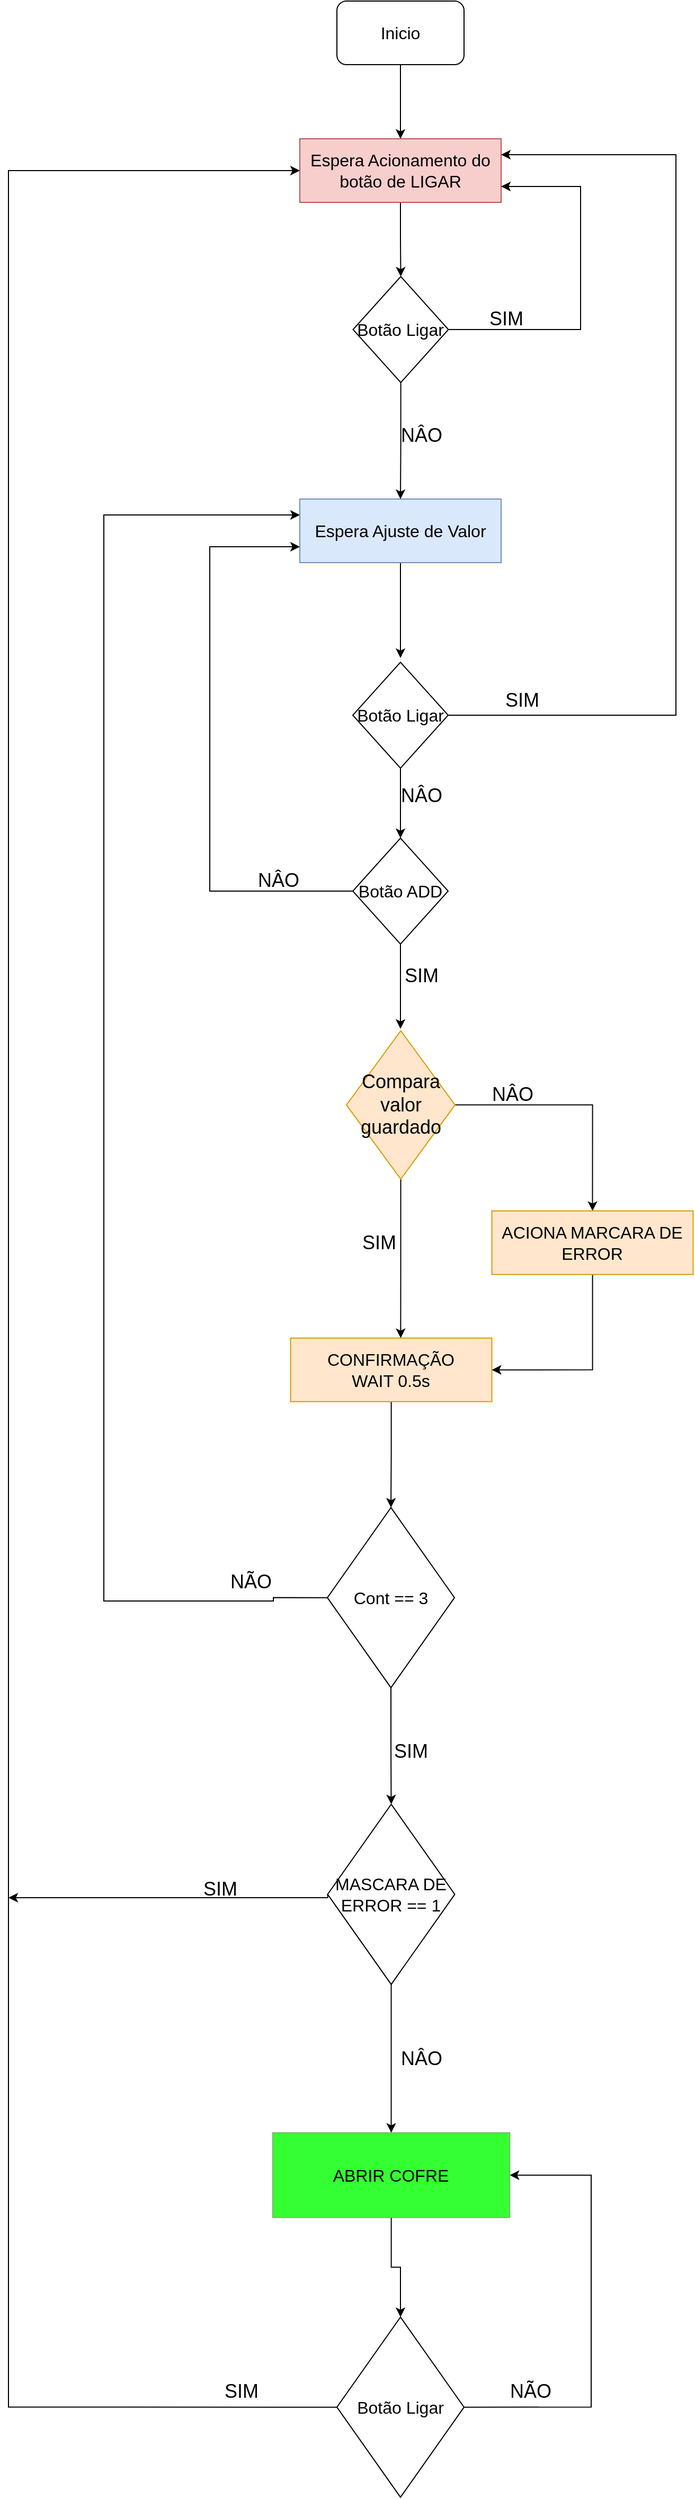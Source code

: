 <mxfile version="13.7.9" type="google"><diagram id="I98xSE1RGlD7OQchAj2C" name="Page-1"><mxGraphModel dx="1221" dy="654" grid="1" gridSize="10" guides="1" tooltips="1" connect="1" arrows="1" fold="1" page="1" pageScale="1" pageWidth="1654" pageHeight="1169" math="0" shadow="0"><root><mxCell id="0"/><mxCell id="1" parent="0"/><mxCell id="K4ORmwAlh5sZjNr-aWcd-10" style="edgeStyle=orthogonalEdgeStyle;rounded=0;orthogonalLoop=1;jettySize=auto;html=1;entryX=0.5;entryY=0;entryDx=0;entryDy=0;" parent="1" source="K4ORmwAlh5sZjNr-aWcd-1" target="K4ORmwAlh5sZjNr-aWcd-2" edge="1"><mxGeometry relative="1" as="geometry"/></mxCell><mxCell id="K4ORmwAlh5sZjNr-aWcd-1" value="&lt;font size=&quot;3&quot;&gt;Inicio&lt;/font&gt;" style="rounded=1;whiteSpace=wrap;html=1;" parent="1" vertex="1"><mxGeometry x="460" y="40" width="120" height="60" as="geometry"/></mxCell><mxCell id="F-PWQRNFM6JNMvCt4iel-16" style="edgeStyle=orthogonalEdgeStyle;rounded=0;orthogonalLoop=1;jettySize=auto;html=1;entryX=0.5;entryY=0;entryDx=0;entryDy=0;" edge="1" parent="1" source="K4ORmwAlh5sZjNr-aWcd-2" target="F-PWQRNFM6JNMvCt4iel-11"><mxGeometry relative="1" as="geometry"/></mxCell><mxCell id="K4ORmwAlh5sZjNr-aWcd-2" value="&lt;font size=&quot;3&quot;&gt;Espera Acionamento do botão de LIGAR&lt;/font&gt;" style="rounded=0;whiteSpace=wrap;html=1;fillColor=#f8cecc;strokeColor=#b85450;" parent="1" vertex="1"><mxGeometry x="425" y="170" width="190" height="60" as="geometry"/></mxCell><mxCell id="K4ORmwAlh5sZjNr-aWcd-15" style="edgeStyle=orthogonalEdgeStyle;rounded=0;orthogonalLoop=1;jettySize=auto;html=1;" parent="1" source="K4ORmwAlh5sZjNr-aWcd-3" edge="1"><mxGeometry relative="1" as="geometry"><mxPoint x="520" y="660" as="targetPoint"/></mxGeometry></mxCell><mxCell id="K4ORmwAlh5sZjNr-aWcd-3" value="&lt;font size=&quot;3&quot;&gt;Espera Ajuste de Valor&lt;/font&gt;" style="rounded=0;whiteSpace=wrap;html=1;fillColor=#dae8fc;strokeColor=#6c8ebf;" parent="1" vertex="1"><mxGeometry x="425" y="510" width="190" height="60" as="geometry"/></mxCell><mxCell id="K4ORmwAlh5sZjNr-aWcd-27" style="edgeStyle=orthogonalEdgeStyle;rounded=0;orthogonalLoop=1;jettySize=auto;html=1;entryX=0;entryY=0.5;entryDx=0;entryDy=0;exitX=0;exitY=0.5;exitDx=0;exitDy=0;" parent="1" source="F-PWQRNFM6JNMvCt4iel-1" target="K4ORmwAlh5sZjNr-aWcd-2" edge="1"><mxGeometry relative="1" as="geometry"><Array as="points"><mxPoint x="150" y="2311"/><mxPoint x="150" y="200"/></Array><mxPoint x="340" y="1530" as="sourcePoint"/></mxGeometry></mxCell><mxCell id="F-PWQRNFM6JNMvCt4iel-4" style="edgeStyle=orthogonalEdgeStyle;rounded=0;orthogonalLoop=1;jettySize=auto;html=1;exitX=1;exitY=0.5;exitDx=0;exitDy=0;" edge="1" parent="1" source="F-PWQRNFM6JNMvCt4iel-1" target="K4ORmwAlh5sZjNr-aWcd-4"><mxGeometry relative="1" as="geometry"><Array as="points"><mxPoint x="700" y="2310.83"/><mxPoint x="700" y="2091.83"/></Array></mxGeometry></mxCell><mxCell id="F-PWQRNFM6JNMvCt4iel-6" style="edgeStyle=orthogonalEdgeStyle;rounded=0;orthogonalLoop=1;jettySize=auto;html=1;entryX=0.5;entryY=0;entryDx=0;entryDy=0;" edge="1" parent="1" source="K4ORmwAlh5sZjNr-aWcd-4" target="F-PWQRNFM6JNMvCt4iel-1"><mxGeometry relative="1" as="geometry"><mxPoint x="524" y="2211.83" as="targetPoint"/></mxGeometry></mxCell><mxCell id="K4ORmwAlh5sZjNr-aWcd-4" value="&lt;font size=&quot;3&quot;&gt;ABRIR COFRE&lt;/font&gt;" style="rounded=0;whiteSpace=wrap;html=1;strokeColor=#82b366;fillColor=#33FF33;" parent="1" vertex="1"><mxGeometry x="399.38" y="2051.83" width="223.75" height="80" as="geometry"/></mxCell><mxCell id="K4ORmwAlh5sZjNr-aWcd-21" style="edgeStyle=orthogonalEdgeStyle;rounded=0;orthogonalLoop=1;jettySize=auto;html=1;entryX=0.5;entryY=0;entryDx=0;entryDy=0;" parent="1" source="K4ORmwAlh5sZjNr-aWcd-5" target="K4ORmwAlh5sZjNr-aWcd-8" edge="1"><mxGeometry relative="1" as="geometry"/></mxCell><mxCell id="K4ORmwAlh5sZjNr-aWcd-5" value="&lt;font size=&quot;3&quot;&gt;CONFIRMAÇÃO&lt;br&gt;WAIT 0.5s&lt;br&gt;&lt;/font&gt;" style="rounded=0;whiteSpace=wrap;html=1;fillColor=#ffe6cc;strokeColor=#d79b00;" parent="1" vertex="1"><mxGeometry x="416.25" y="1301.83" width="190" height="60" as="geometry"/></mxCell><mxCell id="K4ORmwAlh5sZjNr-aWcd-16" style="edgeStyle=orthogonalEdgeStyle;rounded=0;orthogonalLoop=1;jettySize=auto;html=1;entryX=0.5;entryY=0;entryDx=0;entryDy=0;" parent="1" source="K4ORmwAlh5sZjNr-aWcd-6" target="K4ORmwAlh5sZjNr-aWcd-7" edge="1"><mxGeometry relative="1" as="geometry"/></mxCell><mxCell id="K4ORmwAlh5sZjNr-aWcd-18" style="edgeStyle=orthogonalEdgeStyle;rounded=0;orthogonalLoop=1;jettySize=auto;html=1;entryX=0.547;entryY=0;entryDx=0;entryDy=0;entryPerimeter=0;" parent="1" source="K4ORmwAlh5sZjNr-aWcd-6" target="K4ORmwAlh5sZjNr-aWcd-5" edge="1"><mxGeometry relative="1" as="geometry"/></mxCell><mxCell id="K4ORmwAlh5sZjNr-aWcd-6" value="&lt;font style=&quot;font-size: 18px&quot;&gt;Compara valor guardado&lt;/font&gt;" style="rhombus;whiteSpace=wrap;html=1;fillColor=#ffe6cc;strokeColor=#d79b00;" parent="1" vertex="1"><mxGeometry x="469" y="1011.83" width="102.5" height="140" as="geometry"/></mxCell><mxCell id="K4ORmwAlh5sZjNr-aWcd-17" style="edgeStyle=orthogonalEdgeStyle;rounded=0;orthogonalLoop=1;jettySize=auto;html=1;entryX=1;entryY=0.5;entryDx=0;entryDy=0;" parent="1" source="K4ORmwAlh5sZjNr-aWcd-7" target="K4ORmwAlh5sZjNr-aWcd-5" edge="1"><mxGeometry relative="1" as="geometry"/></mxCell><mxCell id="K4ORmwAlh5sZjNr-aWcd-7" value="&lt;font size=&quot;3&quot;&gt;ACIONA MARCARA DE ERROR&lt;br&gt;&lt;/font&gt;" style="rounded=0;whiteSpace=wrap;html=1;fillColor=#ffe6cc;strokeColor=#d79b00;" parent="1" vertex="1"><mxGeometry x="606.25" y="1181.83" width="190" height="60" as="geometry"/></mxCell><mxCell id="K4ORmwAlh5sZjNr-aWcd-22" style="edgeStyle=orthogonalEdgeStyle;rounded=0;orthogonalLoop=1;jettySize=auto;html=1;entryX=0;entryY=0.25;entryDx=0;entryDy=0;exitX=0;exitY=0.5;exitDx=0;exitDy=0;" parent="1" source="K4ORmwAlh5sZjNr-aWcd-8" target="K4ORmwAlh5sZjNr-aWcd-3" edge="1"><mxGeometry relative="1" as="geometry"><Array as="points"><mxPoint x="400" y="1547"/><mxPoint x="400" y="1550"/><mxPoint x="240" y="1550"/><mxPoint x="240" y="525"/></Array></mxGeometry></mxCell><mxCell id="K4ORmwAlh5sZjNr-aWcd-25" style="edgeStyle=orthogonalEdgeStyle;rounded=0;orthogonalLoop=1;jettySize=auto;html=1;entryX=0.5;entryY=0;entryDx=0;entryDy=0;" parent="1" source="K4ORmwAlh5sZjNr-aWcd-8" target="K4ORmwAlh5sZjNr-aWcd-9" edge="1"><mxGeometry relative="1" as="geometry"/></mxCell><mxCell id="K4ORmwAlh5sZjNr-aWcd-8" value="&lt;font style=&quot;font-size: 16px&quot;&gt;Cont == 3&lt;/font&gt;" style="rhombus;whiteSpace=wrap;html=1;fontSize=16;" parent="1" vertex="1"><mxGeometry x="451" y="1461.83" width="120" height="170" as="geometry"/></mxCell><mxCell id="K4ORmwAlh5sZjNr-aWcd-26" style="edgeStyle=orthogonalEdgeStyle;rounded=0;orthogonalLoop=1;jettySize=auto;html=1;exitX=0.5;exitY=1;exitDx=0;exitDy=0;entryX=0.5;entryY=0;entryDx=0;entryDy=0;" parent="1" source="K4ORmwAlh5sZjNr-aWcd-9" target="K4ORmwAlh5sZjNr-aWcd-4" edge="1"><mxGeometry relative="1" as="geometry"/></mxCell><mxCell id="K4ORmwAlh5sZjNr-aWcd-28" style="edgeStyle=orthogonalEdgeStyle;rounded=0;orthogonalLoop=1;jettySize=auto;html=1;exitX=0;exitY=0.5;exitDx=0;exitDy=0;" parent="1" source="K4ORmwAlh5sZjNr-aWcd-9" edge="1"><mxGeometry relative="1" as="geometry"><mxPoint x="150" y="1830" as="targetPoint"/><Array as="points"><mxPoint x="451" y="1830"/><mxPoint x="150" y="1830"/></Array></mxGeometry></mxCell><mxCell id="K4ORmwAlh5sZjNr-aWcd-9" value="&lt;font style=&quot;font-size: 16px&quot;&gt;MASCARA DE ERROR == 1&lt;/font&gt;" style="rhombus;whiteSpace=wrap;html=1;" parent="1" vertex="1"><mxGeometry x="451.25" y="1741.83" width="120" height="170" as="geometry"/></mxCell><mxCell id="K4ORmwAlh5sZjNr-aWcd-19" value="&lt;font style=&quot;font-size: 18px&quot;&gt;NÂO&lt;/font&gt;" style="text;html=1;strokeColor=none;fillColor=none;align=center;verticalAlign=middle;whiteSpace=wrap;rounded=0;" parent="1" vertex="1"><mxGeometry x="606.25" y="1061.83" width="40" height="20" as="geometry"/></mxCell><mxCell id="K4ORmwAlh5sZjNr-aWcd-20" value="&lt;font style=&quot;font-size: 18px&quot;&gt;SIM&lt;/font&gt;" style="text;html=1;strokeColor=none;fillColor=none;align=center;verticalAlign=middle;whiteSpace=wrap;rounded=0;" parent="1" vertex="1"><mxGeometry x="480" y="1201.83" width="40" height="20" as="geometry"/></mxCell><mxCell id="K4ORmwAlh5sZjNr-aWcd-29" value="&lt;font style=&quot;font-size: 18px&quot;&gt;SIM&lt;/font&gt;" style="text;html=1;strokeColor=none;fillColor=none;align=center;verticalAlign=middle;whiteSpace=wrap;rounded=0;" parent="1" vertex="1"><mxGeometry x="330" y="1811.83" width="40" height="20" as="geometry"/></mxCell><mxCell id="K4ORmwAlh5sZjNr-aWcd-30" value="&lt;font style=&quot;font-size: 18px&quot;&gt;NÂO&lt;/font&gt;" style="text;html=1;strokeColor=none;fillColor=none;align=center;verticalAlign=middle;whiteSpace=wrap;rounded=0;" parent="1" vertex="1"><mxGeometry x="520" y="1971.83" width="40" height="20" as="geometry"/></mxCell><mxCell id="K4ORmwAlh5sZjNr-aWcd-34" value="&lt;font style=&quot;font-size: 18px&quot;&gt;NÃO&lt;/font&gt;" style="text;html=1;strokeColor=none;fillColor=none;align=center;verticalAlign=middle;whiteSpace=wrap;rounded=0;" parent="1" vertex="1"><mxGeometry x="359.38" y="1521.83" width="40" height="20" as="geometry"/></mxCell><mxCell id="K4ORmwAlh5sZjNr-aWcd-36" value="&lt;font style=&quot;font-size: 18px&quot;&gt;SIM&lt;/font&gt;" style="text;html=1;strokeColor=none;fillColor=none;align=center;verticalAlign=middle;whiteSpace=wrap;rounded=0;" parent="1" vertex="1"><mxGeometry x="510" y="1681.83" width="40" height="20" as="geometry"/></mxCell><mxCell id="F-PWQRNFM6JNMvCt4iel-1" value="&lt;font size=&quot;3&quot;&gt;Botão Ligar&lt;/font&gt;" style="rhombus;whiteSpace=wrap;html=1;" vertex="1" parent="1"><mxGeometry x="460" y="2225.83" width="120" height="170" as="geometry"/></mxCell><mxCell id="F-PWQRNFM6JNMvCt4iel-3" value="&lt;font style=&quot;font-size: 18px&quot;&gt;SIM&lt;/font&gt;" style="text;html=1;strokeColor=none;fillColor=none;align=center;verticalAlign=middle;whiteSpace=wrap;rounded=0;" vertex="1" parent="1"><mxGeometry x="350" y="2285.83" width="40" height="20" as="geometry"/></mxCell><mxCell id="F-PWQRNFM6JNMvCt4iel-5" value="&lt;span style=&quot;font-size: 18px&quot;&gt;NÃO&lt;/span&gt;" style="text;html=1;strokeColor=none;fillColor=none;align=center;verticalAlign=middle;whiteSpace=wrap;rounded=0;" vertex="1" parent="1"><mxGeometry x="623.13" y="2285.83" width="40" height="20" as="geometry"/></mxCell><mxCell id="F-PWQRNFM6JNMvCt4iel-14" style="edgeStyle=orthogonalEdgeStyle;rounded=0;orthogonalLoop=1;jettySize=auto;html=1;entryX=1;entryY=0.25;entryDx=0;entryDy=0;" edge="1" parent="1" source="F-PWQRNFM6JNMvCt4iel-9" target="K4ORmwAlh5sZjNr-aWcd-2"><mxGeometry relative="1" as="geometry"><Array as="points"><mxPoint x="780" y="714"/><mxPoint x="780" y="185"/></Array></mxGeometry></mxCell><mxCell id="F-PWQRNFM6JNMvCt4iel-18" style="edgeStyle=orthogonalEdgeStyle;rounded=0;orthogonalLoop=1;jettySize=auto;html=1;entryX=0.5;entryY=0;entryDx=0;entryDy=0;" edge="1" parent="1" source="F-PWQRNFM6JNMvCt4iel-9" target="F-PWQRNFM6JNMvCt4iel-10"><mxGeometry relative="1" as="geometry"/></mxCell><mxCell id="F-PWQRNFM6JNMvCt4iel-9" value="&lt;font size=&quot;3&quot;&gt;Botão Ligar&lt;/font&gt;" style="rhombus;whiteSpace=wrap;html=1;" vertex="1" parent="1"><mxGeometry x="475" y="664" width="90" height="100" as="geometry"/></mxCell><mxCell id="F-PWQRNFM6JNMvCt4iel-12" style="edgeStyle=orthogonalEdgeStyle;rounded=0;orthogonalLoop=1;jettySize=auto;html=1;" edge="1" parent="1" source="F-PWQRNFM6JNMvCt4iel-10"><mxGeometry relative="1" as="geometry"><mxPoint x="520" y="1010" as="targetPoint"/></mxGeometry></mxCell><mxCell id="F-PWQRNFM6JNMvCt4iel-13" style="edgeStyle=orthogonalEdgeStyle;rounded=0;orthogonalLoop=1;jettySize=auto;html=1;entryX=0;entryY=0.75;entryDx=0;entryDy=0;" edge="1" parent="1" source="F-PWQRNFM6JNMvCt4iel-10" target="K4ORmwAlh5sZjNr-aWcd-3"><mxGeometry relative="1" as="geometry"><Array as="points"><mxPoint x="340" y="880"/><mxPoint x="340" y="555"/></Array></mxGeometry></mxCell><mxCell id="F-PWQRNFM6JNMvCt4iel-10" value="&lt;font size=&quot;3&quot;&gt;Botão ADD&lt;/font&gt;" style="rhombus;whiteSpace=wrap;html=1;" vertex="1" parent="1"><mxGeometry x="475" y="830" width="90" height="100" as="geometry"/></mxCell><mxCell id="F-PWQRNFM6JNMvCt4iel-15" style="edgeStyle=orthogonalEdgeStyle;rounded=0;orthogonalLoop=1;jettySize=auto;html=1;exitX=1;exitY=0.5;exitDx=0;exitDy=0;entryX=1;entryY=0.75;entryDx=0;entryDy=0;" edge="1" parent="1" source="F-PWQRNFM6JNMvCt4iel-11" target="K4ORmwAlh5sZjNr-aWcd-2"><mxGeometry relative="1" as="geometry"><Array as="points"><mxPoint x="690" y="350"/><mxPoint x="690" y="215"/></Array></mxGeometry></mxCell><mxCell id="F-PWQRNFM6JNMvCt4iel-17" style="edgeStyle=orthogonalEdgeStyle;rounded=0;orthogonalLoop=1;jettySize=auto;html=1;entryX=0.5;entryY=0;entryDx=0;entryDy=0;" edge="1" parent="1" source="F-PWQRNFM6JNMvCt4iel-11" target="K4ORmwAlh5sZjNr-aWcd-3"><mxGeometry relative="1" as="geometry"/></mxCell><mxCell id="F-PWQRNFM6JNMvCt4iel-11" value="&lt;font size=&quot;3&quot;&gt;Botão Ligar&lt;/font&gt;" style="rhombus;whiteSpace=wrap;html=1;" vertex="1" parent="1"><mxGeometry x="475.25" y="300" width="90" height="100" as="geometry"/></mxCell><mxCell id="F-PWQRNFM6JNMvCt4iel-19" value="&lt;font style=&quot;font-size: 18px&quot;&gt;SIM&lt;/font&gt;" style="text;html=1;strokeColor=none;fillColor=none;align=center;verticalAlign=middle;whiteSpace=wrap;rounded=0;" vertex="1" parent="1"><mxGeometry x="520" y="950" width="40" height="20" as="geometry"/></mxCell><mxCell id="F-PWQRNFM6JNMvCt4iel-20" value="&lt;font style=&quot;font-size: 18px&quot;&gt;SIM&lt;/font&gt;" style="text;html=1;strokeColor=none;fillColor=none;align=center;verticalAlign=middle;whiteSpace=wrap;rounded=0;" vertex="1" parent="1"><mxGeometry x="615" y="690.0" width="40" height="20" as="geometry"/></mxCell><mxCell id="F-PWQRNFM6JNMvCt4iel-21" value="&lt;font style=&quot;font-size: 18px&quot;&gt;NÂO&lt;/font&gt;" style="text;html=1;strokeColor=none;fillColor=none;align=center;verticalAlign=middle;whiteSpace=wrap;rounded=0;" vertex="1" parent="1"><mxGeometry x="385" y="860.0" width="40" height="20" as="geometry"/></mxCell><mxCell id="F-PWQRNFM6JNMvCt4iel-22" value="&lt;font style=&quot;font-size: 18px&quot;&gt;NÂO&lt;/font&gt;" style="text;html=1;strokeColor=none;fillColor=none;align=center;verticalAlign=middle;whiteSpace=wrap;rounded=0;" vertex="1" parent="1"><mxGeometry x="520" y="780" width="40" height="20" as="geometry"/></mxCell><mxCell id="F-PWQRNFM6JNMvCt4iel-23" value="&lt;font style=&quot;font-size: 18px&quot;&gt;NÂO&lt;/font&gt;" style="text;html=1;strokeColor=none;fillColor=none;align=center;verticalAlign=middle;whiteSpace=wrap;rounded=0;" vertex="1" parent="1"><mxGeometry x="520" y="440.0" width="40" height="20" as="geometry"/></mxCell><mxCell id="F-PWQRNFM6JNMvCt4iel-24" value="&lt;font style=&quot;font-size: 18px&quot;&gt;SIM&lt;/font&gt;" style="text;html=1;strokeColor=none;fillColor=none;align=center;verticalAlign=middle;whiteSpace=wrap;rounded=0;" vertex="1" parent="1"><mxGeometry x="600" y="330.0" width="40" height="20" as="geometry"/></mxCell></root></mxGraphModel></diagram></mxfile>